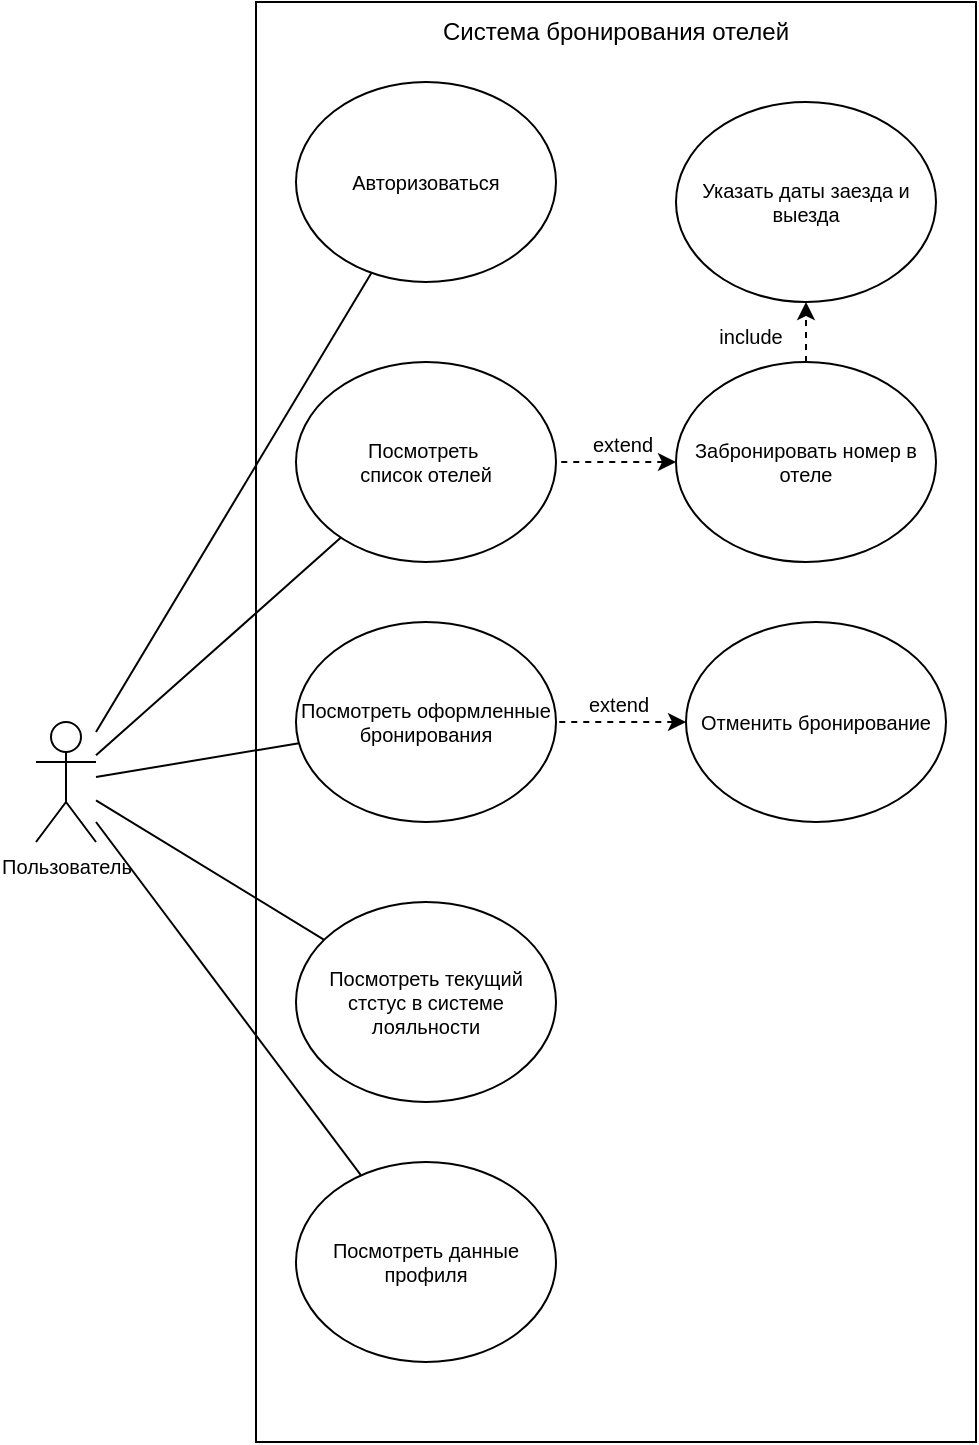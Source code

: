 <mxfile version="26.2.2">
  <diagram name="Страница — 1" id="UCesf0R_lC0VAAy8Ih6O">
    <mxGraphModel dx="1173" dy="701" grid="1" gridSize="10" guides="1" tooltips="1" connect="1" arrows="1" fold="1" page="1" pageScale="1" pageWidth="827" pageHeight="1169" math="0" shadow="0">
      <root>
        <mxCell id="0" />
        <mxCell id="1" parent="0" />
        <mxCell id="wNHU4gbdaXFMzNWrOB3Z-1" value="" style="rounded=0;whiteSpace=wrap;html=1;" parent="1" vertex="1">
          <mxGeometry x="-40" y="40" width="360" height="720" as="geometry" />
        </mxCell>
        <mxCell id="wNHU4gbdaXFMzNWrOB3Z-2" value="Пользователь" style="shape=umlActor;verticalLabelPosition=bottom;verticalAlign=top;html=1;outlineConnect=0;fontSize=10;" parent="1" vertex="1">
          <mxGeometry x="-150" y="400" width="30" height="60" as="geometry" />
        </mxCell>
        <mxCell id="wNHU4gbdaXFMzNWrOB3Z-3" value="Забронировать номер в отеле" style="ellipse;whiteSpace=wrap;html=1;fontSize=10;" parent="1" vertex="1">
          <mxGeometry x="170" y="220" width="130" height="100" as="geometry" />
        </mxCell>
        <mxCell id="wNHU4gbdaXFMzNWrOB3Z-8" value="Посмотреть данные профиля" style="ellipse;whiteSpace=wrap;html=1;fontSize=10;" parent="1" vertex="1">
          <mxGeometry x="-20" y="620" width="130" height="100" as="geometry" />
        </mxCell>
        <mxCell id="wNHU4gbdaXFMzNWrOB3Z-12" value="" style="endArrow=classic;dashed=1;html=1;rounded=0;endFill=1;startFill=0;startArrow=none;fontSize=10;" parent="1" source="wNHU4gbdaXFMzNWrOB3Z-3" target="wNHU4gbdaXFMzNWrOB3Z-39" edge="1">
          <mxGeometry width="50" height="50" relative="1" as="geometry">
            <mxPoint x="380" y="510" as="sourcePoint" />
            <mxPoint x="220.826" y="337.945" as="targetPoint" />
          </mxGeometry>
        </mxCell>
        <mxCell id="wNHU4gbdaXFMzNWrOB3Z-13" value="include" style="edgeLabel;html=1;align=center;verticalAlign=middle;resizable=0;points=[];fontSize=10;" parent="wNHU4gbdaXFMzNWrOB3Z-12" vertex="1" connectable="0">
          <mxGeometry x="0.244" y="-2" relative="1" as="geometry">
            <mxPoint x="-30" y="5" as="offset" />
          </mxGeometry>
        </mxCell>
        <mxCell id="wNHU4gbdaXFMzNWrOB3Z-19" value="" style="endArrow=none;dashed=1;html=1;rounded=0;endFill=1;startFill=1;startArrow=classic;fontSize=10;" parent="1" source="wNHU4gbdaXFMzNWrOB3Z-44" target="wNHU4gbdaXFMzNWrOB3Z-45" edge="1">
          <mxGeometry width="50" height="50" relative="1" as="geometry">
            <mxPoint x="237.209" y="615.199" as="sourcePoint" />
            <mxPoint x="212.791" y="654.801" as="targetPoint" />
          </mxGeometry>
        </mxCell>
        <mxCell id="wNHU4gbdaXFMzNWrOB3Z-20" value="extend" style="edgeLabel;html=1;align=center;verticalAlign=middle;resizable=0;points=[];fontSize=10;" parent="wNHU4gbdaXFMzNWrOB3Z-19" vertex="1" connectable="0">
          <mxGeometry x="0.244" y="-2" relative="1" as="geometry">
            <mxPoint x="6" y="-7" as="offset" />
          </mxGeometry>
        </mxCell>
        <mxCell id="wNHU4gbdaXFMzNWrOB3Z-22" value="" style="endArrow=none;html=1;rounded=0;fontSize=10;" parent="1" source="wNHU4gbdaXFMzNWrOB3Z-2" target="wNHU4gbdaXFMzNWrOB3Z-45" edge="1">
          <mxGeometry width="50" height="50" relative="1" as="geometry">
            <mxPoint x="90" y="409" as="sourcePoint" />
            <mxPoint x="8.152" y="604.465" as="targetPoint" />
          </mxGeometry>
        </mxCell>
        <mxCell id="wNHU4gbdaXFMzNWrOB3Z-23" value="" style="endArrow=none;html=1;rounded=0;fontSize=10;" parent="1" source="wNHU4gbdaXFMzNWrOB3Z-2" target="wNHU4gbdaXFMzNWrOB3Z-8" edge="1">
          <mxGeometry width="50" height="50" relative="1" as="geometry">
            <mxPoint x="90" y="431" as="sourcePoint" />
            <mxPoint x="164" y="536" as="targetPoint" />
          </mxGeometry>
        </mxCell>
        <mxCell id="wNHU4gbdaXFMzNWrOB3Z-33" value="Система бронирования отелей" style="text;html=1;align=center;verticalAlign=middle;whiteSpace=wrap;rounded=0;" parent="1" vertex="1">
          <mxGeometry x="-40" y="40" width="360" height="30" as="geometry" />
        </mxCell>
        <mxCell id="wNHU4gbdaXFMzNWrOB3Z-39" value="Указать даты заезда и выезда" style="ellipse;whiteSpace=wrap;html=1;fontSize=10;" parent="1" vertex="1">
          <mxGeometry x="170" y="90" width="130" height="100" as="geometry" />
        </mxCell>
        <mxCell id="wNHU4gbdaXFMzNWrOB3Z-44" value="Отменить бронирование" style="ellipse;whiteSpace=wrap;html=1;fontSize=10;" parent="1" vertex="1">
          <mxGeometry x="175" y="350" width="130" height="100" as="geometry" />
        </mxCell>
        <mxCell id="wNHU4gbdaXFMzNWrOB3Z-45" value="Посмотреть оформленные бронирования" style="ellipse;whiteSpace=wrap;html=1;fontSize=10;" parent="1" vertex="1">
          <mxGeometry x="-20" y="350" width="130" height="100" as="geometry" />
        </mxCell>
        <mxCell id="wNHU4gbdaXFMzNWrOB3Z-46" value="Посмотреть текущий стстус в системе лояльности" style="ellipse;whiteSpace=wrap;html=1;fontSize=10;" parent="1" vertex="1">
          <mxGeometry x="-20" y="490" width="130" height="100" as="geometry" />
        </mxCell>
        <mxCell id="wNHU4gbdaXFMzNWrOB3Z-47" value="" style="endArrow=none;html=1;rounded=0;fontSize=10;" parent="1" source="wNHU4gbdaXFMzNWrOB3Z-2" target="wNHU4gbdaXFMzNWrOB3Z-46" edge="1">
          <mxGeometry width="50" height="50" relative="1" as="geometry">
            <mxPoint x="-70" y="411" as="sourcePoint" />
            <mxPoint x="21" y="236" as="targetPoint" />
          </mxGeometry>
        </mxCell>
        <mxCell id="sYymNWtytyhbCN6O2hgs-1" value="Авторизоваться" style="ellipse;whiteSpace=wrap;html=1;fontSize=10;" vertex="1" parent="1">
          <mxGeometry x="-20" y="80" width="130" height="100" as="geometry" />
        </mxCell>
        <mxCell id="sYymNWtytyhbCN6O2hgs-2" value="" style="endArrow=none;html=1;rounded=0;fontSize=10;" edge="1" parent="1" source="wNHU4gbdaXFMzNWrOB3Z-2" target="sYymNWtytyhbCN6O2hgs-1">
          <mxGeometry width="50" height="50" relative="1" as="geometry">
            <mxPoint x="-110" y="428" as="sourcePoint" />
            <mxPoint x="20" y="326" as="targetPoint" />
          </mxGeometry>
        </mxCell>
        <mxCell id="sYymNWtytyhbCN6O2hgs-3" value="Посмотреть&amp;nbsp;&lt;div&gt;список отелей&lt;/div&gt;" style="ellipse;whiteSpace=wrap;html=1;fontSize=10;" vertex="1" parent="1">
          <mxGeometry x="-20" y="220" width="130" height="100" as="geometry" />
        </mxCell>
        <mxCell id="sYymNWtytyhbCN6O2hgs-4" value="" style="endArrow=none;dashed=1;html=1;rounded=0;endFill=1;startFill=1;startArrow=classic;fontSize=10;" edge="1" parent="1" source="wNHU4gbdaXFMzNWrOB3Z-3" target="sYymNWtytyhbCN6O2hgs-3">
          <mxGeometry width="50" height="50" relative="1" as="geometry">
            <mxPoint x="211" y="604" as="sourcePoint" />
            <mxPoint x="139" y="596" as="targetPoint" />
          </mxGeometry>
        </mxCell>
        <mxCell id="sYymNWtytyhbCN6O2hgs-5" value="extend" style="edgeLabel;html=1;align=center;verticalAlign=middle;resizable=0;points=[];fontSize=10;" vertex="1" connectable="0" parent="sYymNWtytyhbCN6O2hgs-4">
          <mxGeometry x="0.244" y="-2" relative="1" as="geometry">
            <mxPoint x="10" y="-7" as="offset" />
          </mxGeometry>
        </mxCell>
        <mxCell id="sYymNWtytyhbCN6O2hgs-6" value="" style="endArrow=none;html=1;rounded=0;fontSize=10;" edge="1" parent="1" source="wNHU4gbdaXFMzNWrOB3Z-2" target="sYymNWtytyhbCN6O2hgs-3">
          <mxGeometry width="50" height="50" relative="1" as="geometry">
            <mxPoint x="-110" y="415" as="sourcePoint" />
            <mxPoint x="28" y="185" as="targetPoint" />
          </mxGeometry>
        </mxCell>
      </root>
    </mxGraphModel>
  </diagram>
</mxfile>
